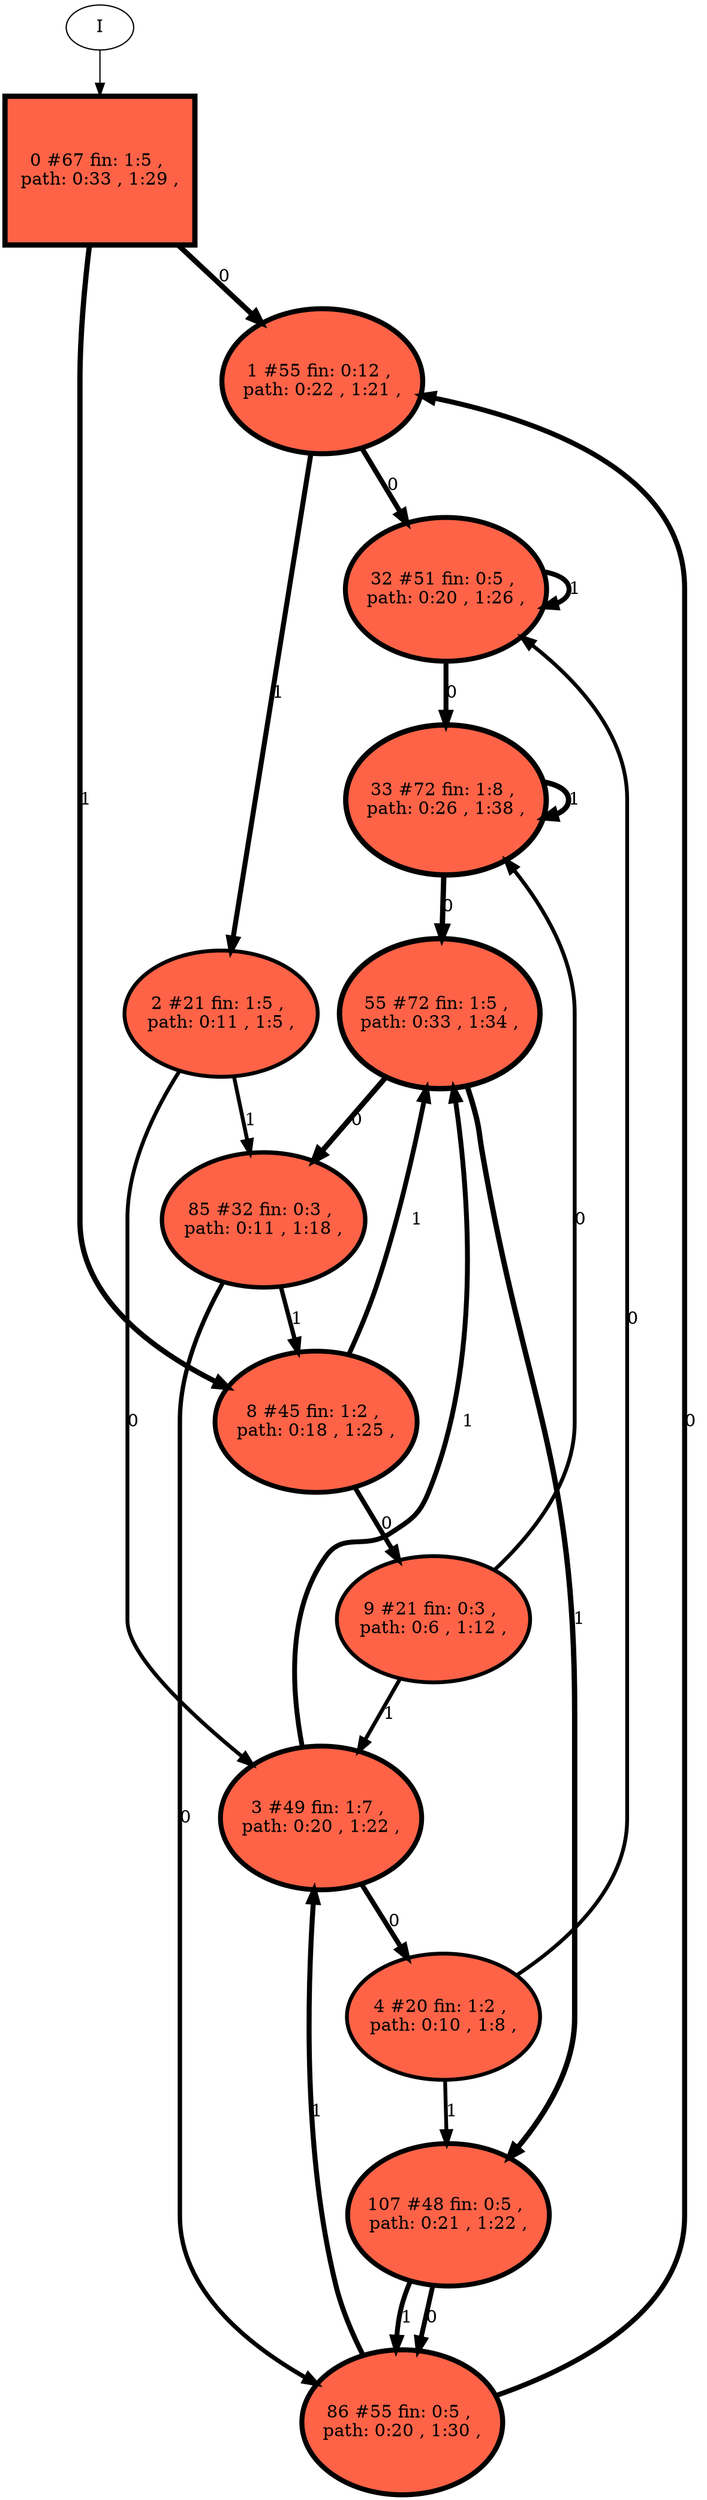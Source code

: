 // produced with flexfringe // 
digraph DFA {
	0 [label="root" shape=box];
		I -> 0;
	0 [ label="0 #67 fin: 1:5 , 
 path: 0:33 , 1:29 , " , style=filled, fillcolor="tomato", width=1.6524, height=1.6524, penwidth=4.21951];
		0 -> 1 [label="0 " , penwidth=4.21951 ];
		0 -> 8 [label="1 " , penwidth=4.21951 ];
	1 [ label="1 #55 fin: 0:12 , 
 path: 0:22 , 1:21 , " , style=filled, fillcolor="tomato", width=1.6145, height=1.6145, penwidth=4.02535];
		1 -> 32 [label="0 " , penwidth=4.02535 ];
		1 -> 2 [label="1 " , penwidth=4.02535 ];
	8 [ label="8 #45 fin: 1:2 , 
 path: 0:18 , 1:25 , " , style=filled, fillcolor="tomato", width=1.57457, height=1.57457, penwidth=3.82864];
		8 -> 9 [label="0 " , penwidth=3.82864 ];
		8 -> 55 [label="1 " , penwidth=3.82864 ];
	32 [ label="32 #51 fin: 0:5 , 
 path: 0:20 , 1:26 , " , style=filled, fillcolor="tomato", width=1.59964, height=1.59964, penwidth=3.95124];
		32 -> 33 [label="0 " , penwidth=3.95124 ];
		32 -> 32 [label="1 " , penwidth=3.95124 ];
	2 [ label="2 #21 fin: 1:5 , 
 path: 0:11 , 1:5 , " , style=filled, fillcolor="tomato", width=1.4088, height=1.4088, penwidth=3.09104];
		2 -> 3 [label="0 " , penwidth=3.09104 ];
		2 -> 85 [label="1 " , penwidth=3.09104 ];
	9 [ label="9 #21 fin: 0:3 , 
 path: 0:6 , 1:12 , " , style=filled, fillcolor="tomato", width=1.4088, height=1.4088, penwidth=3.09104];
		9 -> 33 [label="0 " , penwidth=3.09104 ];
		9 -> 3 [label="1 " , penwidth=3.09104 ];
	55 [ label="55 #72 fin: 1:5 , 
 path: 0:33 , 1:34 , " , style=filled, fillcolor="tomato", width=1.66591, height=1.66591, penwidth=4.29046];
		55 -> 85 [label="0 " , penwidth=4.29046 ];
		55 -> 107 [label="1 " , penwidth=4.29046 ];
	33 [ label="33 #72 fin: 1:8 , 
 path: 0:26 , 1:38 , " , style=filled, fillcolor="tomato", width=1.66591, height=1.66591, penwidth=4.29046];
		33 -> 55 [label="0 " , penwidth=4.29046 ];
		33 -> 33 [label="1 " , penwidth=4.29046 ];
	3 [ label="3 #49 fin: 1:7 , 
 path: 0:20 , 1:22 , " , style=filled, fillcolor="tomato", width=1.59169, height=1.59169, penwidth=3.91202];
		3 -> 4 [label="0 " , penwidth=3.91202 ];
		3 -> 55 [label="1 " , penwidth=3.91202 ];
	85 [ label="85 #32 fin: 0:3 , 
 path: 0:11 , 1:18 , " , style=filled, fillcolor="tomato", width=1.5033, height=1.5033, penwidth=3.49651];
		85 -> 86 [label="0 " , penwidth=3.49651 ];
		85 -> 8 [label="1 " , penwidth=3.49651 ];
	107 [ label="107 #48 fin: 0:5 , 
 path: 0:21 , 1:22 , " , style=filled, fillcolor="tomato", width=1.58756, height=1.58756, penwidth=3.89182];
		107 -> 86 [label="0 " , penwidth=3.89182 ];
		107 -> 86 [label="1 " , penwidth=3.89182 ];
	4 [ label="4 #20 fin: 1:2 , 
 path: 0:10 , 1:8 , " , style=filled, fillcolor="tomato", width=1.39736, height=1.39736, penwidth=3.04452];
		4 -> 32 [label="0 " , penwidth=3.04452 ];
		4 -> 107 [label="1 " , penwidth=3.04452 ];
	86 [ label="86 #55 fin: 0:5 , 
 path: 0:20 , 1:30 , " , style=filled, fillcolor="tomato", width=1.6145, height=1.6145, penwidth=4.02535];
		86 -> 1 [label="0 " , penwidth=4.02535 ];
		86 -> 3 [label="1 " , penwidth=4.02535 ];
}

